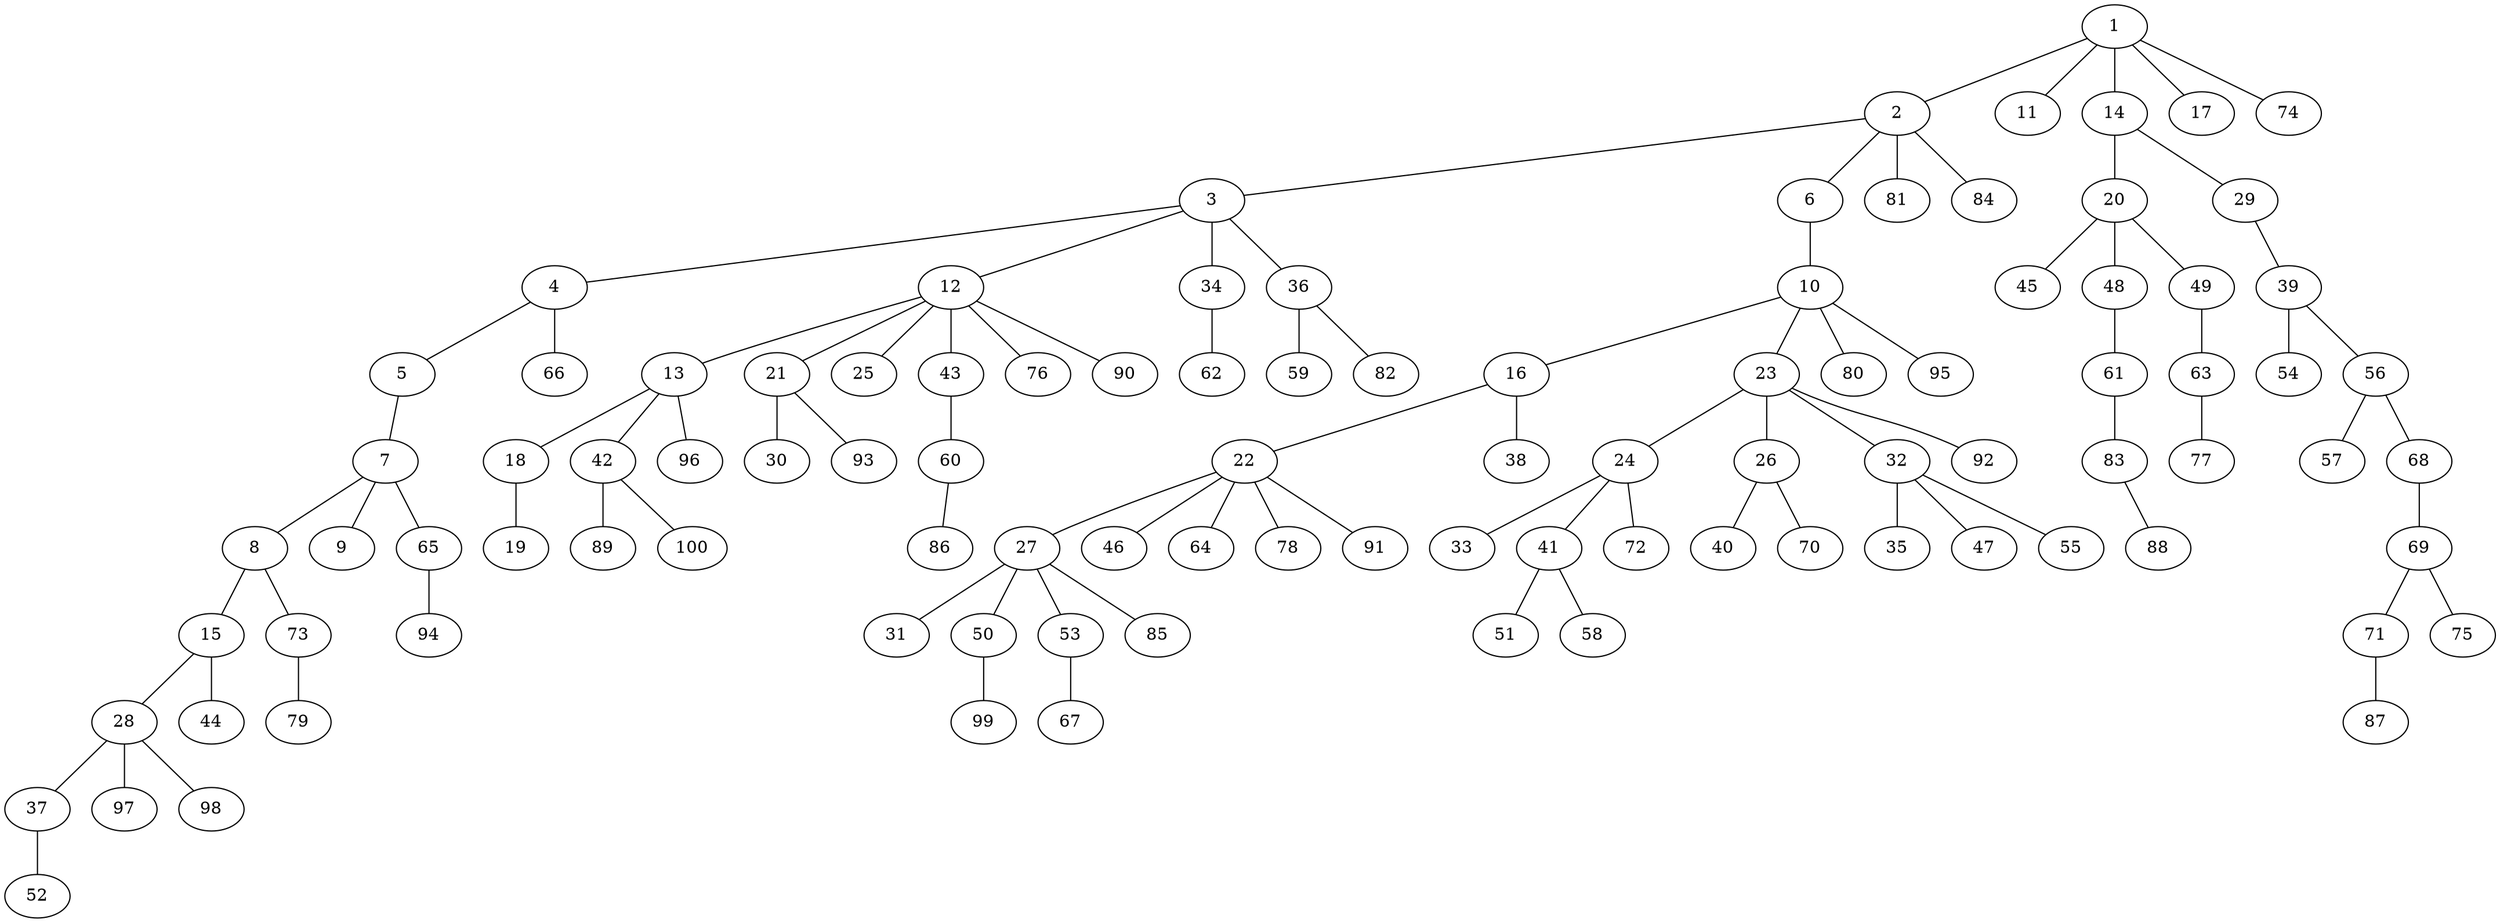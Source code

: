 graph graphname {1--2
1--11
1--14
1--17
1--74
2--3
2--6
2--81
2--84
3--4
3--12
3--34
3--36
4--5
4--66
5--7
6--10
7--8
7--9
7--65
8--15
8--73
10--16
10--23
10--80
10--95
12--13
12--21
12--25
12--43
12--76
12--90
13--18
13--42
13--96
14--20
14--29
15--28
15--44
16--22
16--38
18--19
20--45
20--48
20--49
21--30
21--93
22--27
22--46
22--64
22--78
22--91
23--24
23--26
23--32
23--92
24--33
24--41
24--72
26--40
26--70
27--31
27--50
27--53
27--85
28--37
28--97
28--98
29--39
32--35
32--47
32--55
34--62
36--59
36--82
37--52
39--54
39--56
41--51
41--58
42--89
42--100
43--60
48--61
49--63
50--99
53--67
56--57
56--68
60--86
61--83
63--77
65--94
68--69
69--71
69--75
71--87
73--79
83--88
}